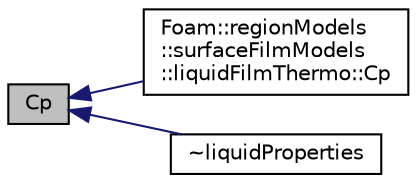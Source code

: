 digraph "Cp"
{
  bgcolor="transparent";
  edge [fontname="Helvetica",fontsize="10",labelfontname="Helvetica",labelfontsize="10"];
  node [fontname="Helvetica",fontsize="10",shape=record];
  rankdir="LR";
  Node1 [label="Cp",height=0.2,width=0.4,color="black", fillcolor="grey75", style="filled", fontcolor="black"];
  Node1 -> Node2 [dir="back",color="midnightblue",fontsize="10",style="solid",fontname="Helvetica"];
  Node2 [label="Foam::regionModels\l::surfaceFilmModels\l::liquidFilmThermo::Cp",height=0.2,width=0.4,color="black",URL="$a01391.html#a13872ef65de3c5b1295e9e922f959b23",tooltip="Return specific heat capacity [J/kg/K]. "];
  Node1 -> Node3 [dir="back",color="midnightblue",fontsize="10",style="solid",fontname="Helvetica"];
  Node3 [label="~liquidProperties",height=0.2,width=0.4,color="black",URL="$a01393.html#aeae3a2914413bd2fa49246f6f512af62",tooltip="Destructor. "];
}
